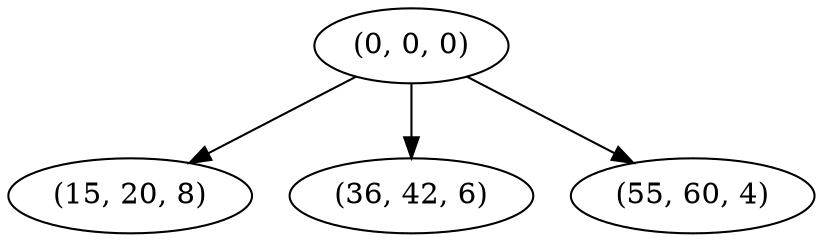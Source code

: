 digraph tree {
    "(0, 0, 0)";
    "(15, 20, 8)";
    "(36, 42, 6)";
    "(55, 60, 4)";
    "(0, 0, 0)" -> "(15, 20, 8)";
    "(0, 0, 0)" -> "(36, 42, 6)";
    "(0, 0, 0)" -> "(55, 60, 4)";
}
